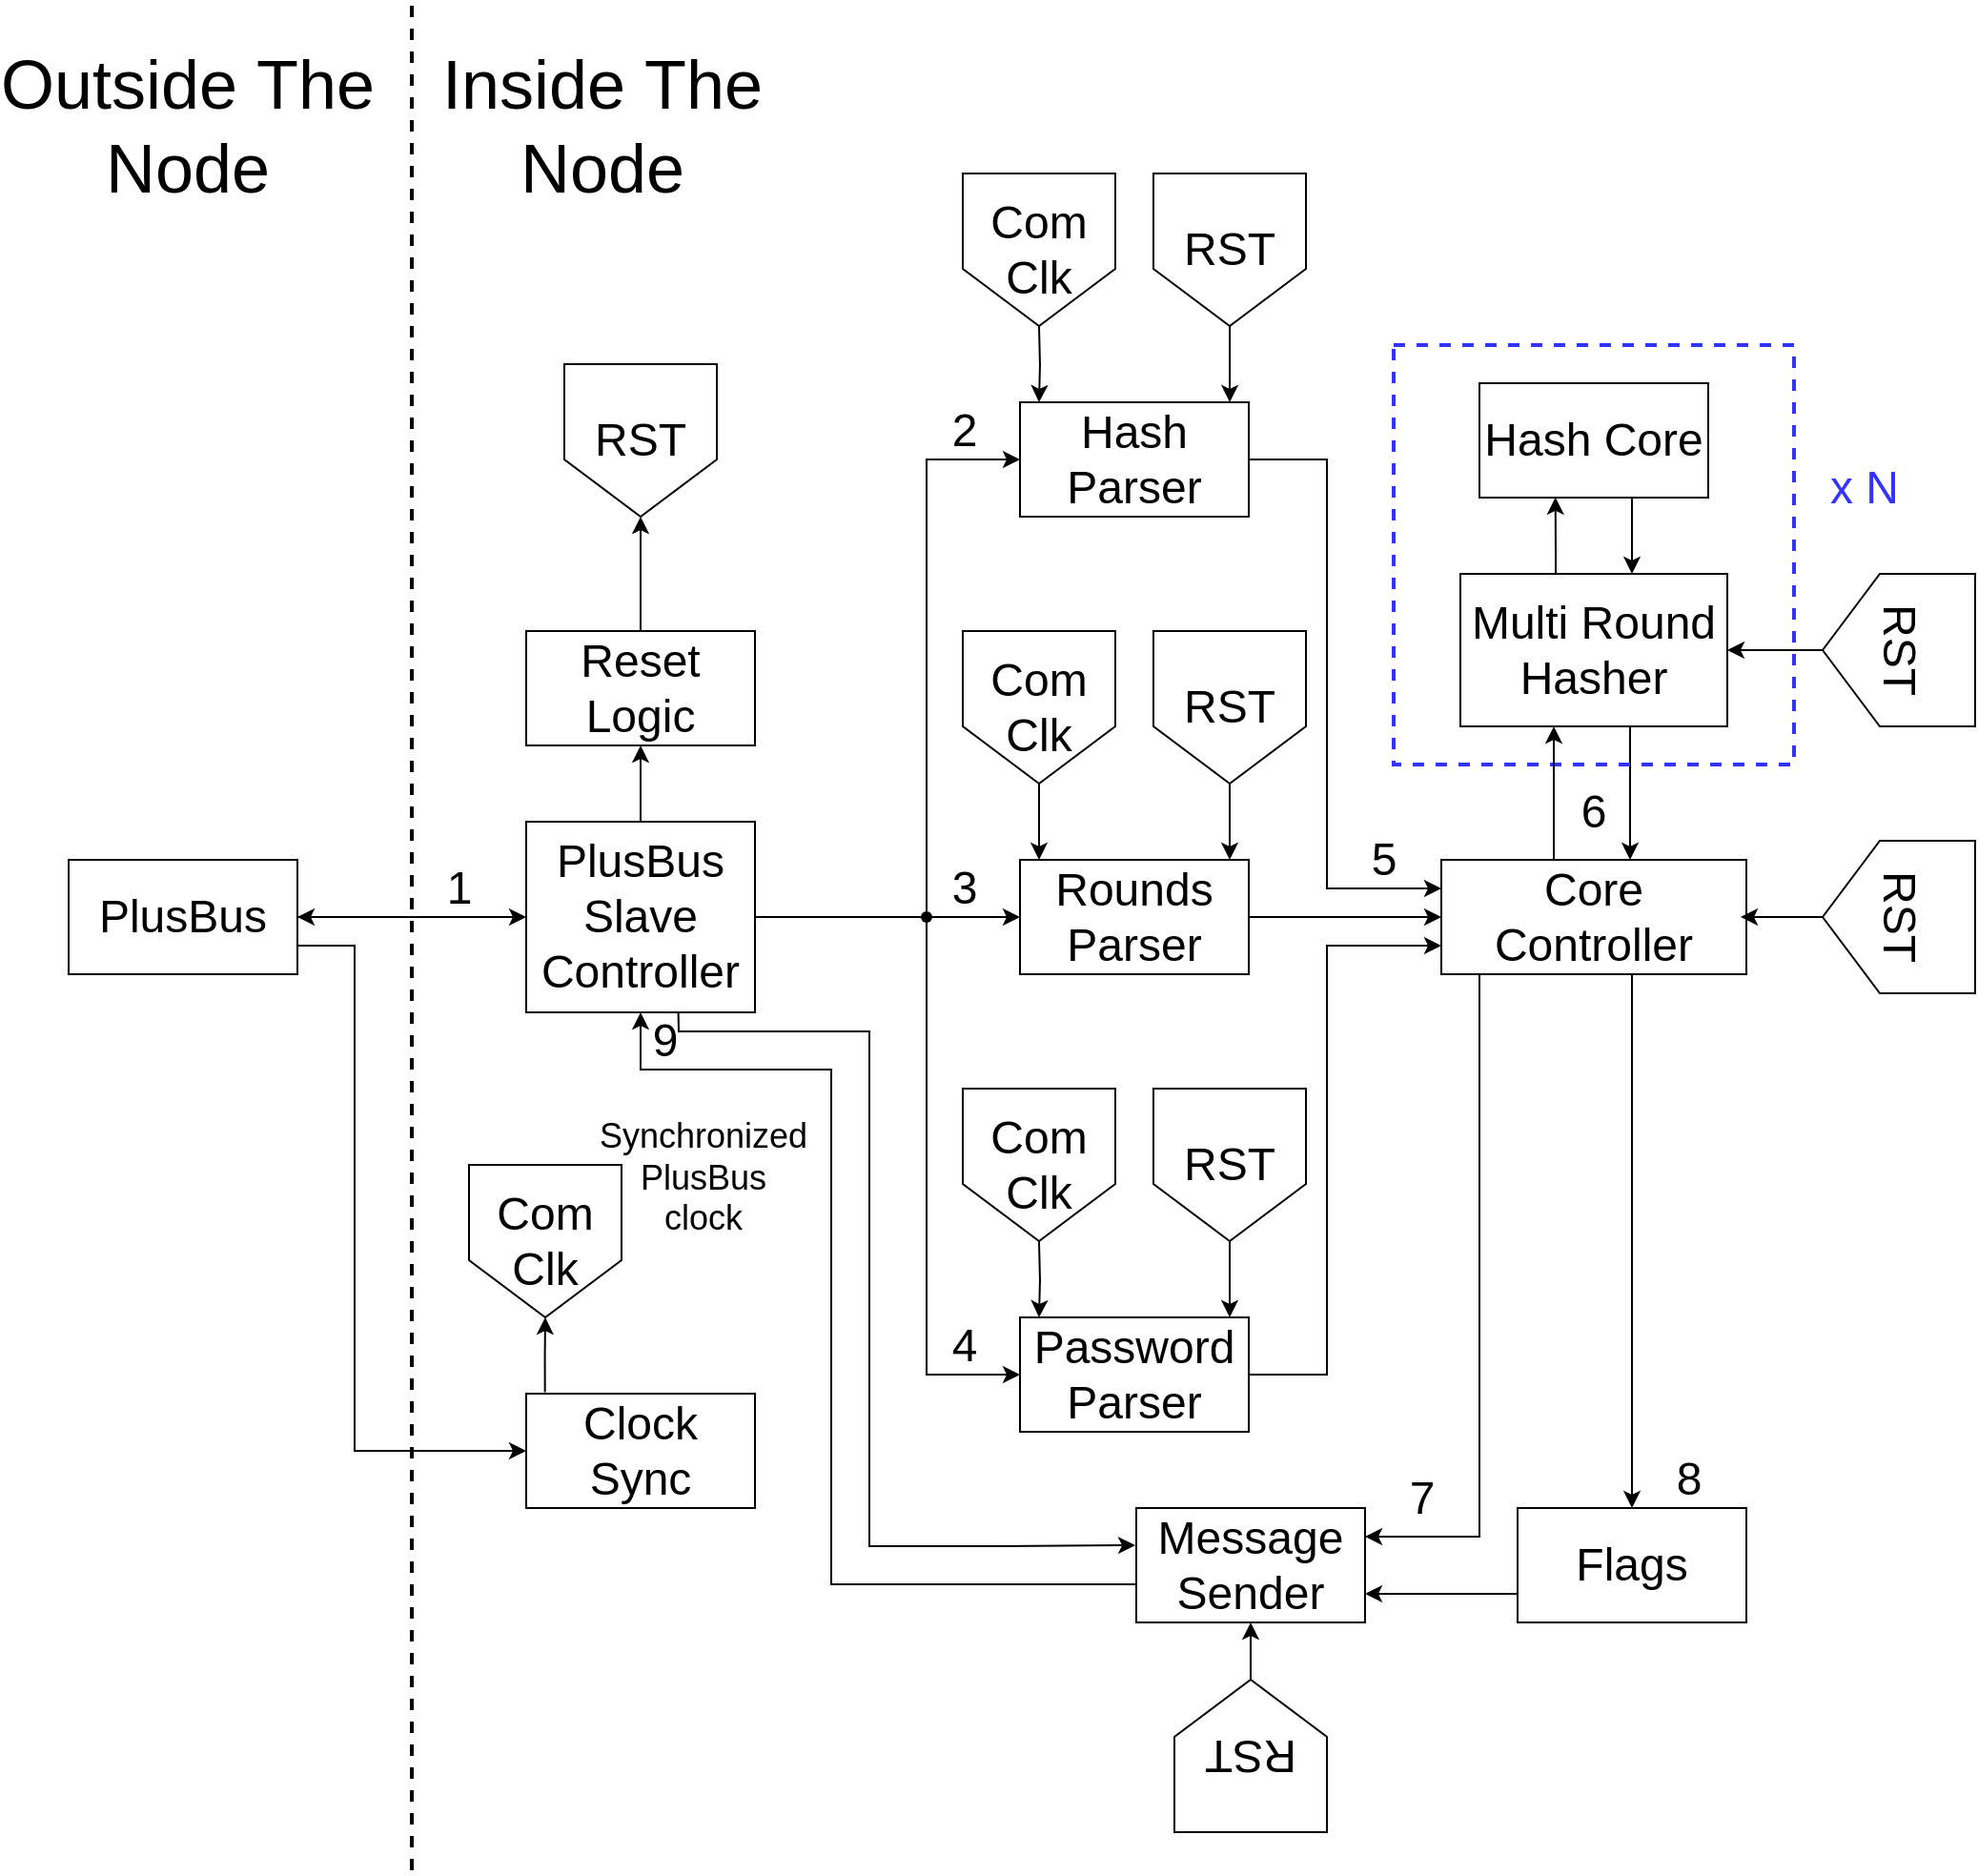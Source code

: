 <mxfile version="22.1.5" type="device">
  <diagram name="Page-1" id="vrybKDEwfAuADzqzBmhp">
    <mxGraphModel dx="1834" dy="636" grid="1" gridSize="10" guides="1" tooltips="1" connect="1" arrows="1" fold="1" page="1" pageScale="1" pageWidth="827" pageHeight="1169" math="0" shadow="0">
      <root>
        <mxCell id="0" />
        <mxCell id="1" parent="0" />
        <mxCell id="QNAeS-Rhhrl9B6fxqUbB-5" value="" style="edgeStyle=orthogonalEdgeStyle;rounded=0;orthogonalLoop=1;jettySize=auto;html=1;" parent="1" source="QNAeS-Rhhrl9B6fxqUbB-1" target="QNAeS-Rhhrl9B6fxqUbB-4" edge="1">
          <mxGeometry relative="1" as="geometry" />
        </mxCell>
        <mxCell id="QNAeS-Rhhrl9B6fxqUbB-6" style="edgeStyle=orthogonalEdgeStyle;rounded=0;orthogonalLoop=1;jettySize=auto;html=1;entryX=0;entryY=0.5;entryDx=0;entryDy=0;exitX=1;exitY=0.75;exitDx=0;exitDy=0;" parent="1" source="QNAeS-Rhhrl9B6fxqUbB-1" target="QNAeS-Rhhrl9B6fxqUbB-3" edge="1">
          <mxGeometry relative="1" as="geometry">
            <Array as="points">
              <mxPoint x="150" y="615" />
              <mxPoint x="150" y="880" />
            </Array>
          </mxGeometry>
        </mxCell>
        <mxCell id="QNAeS-Rhhrl9B6fxqUbB-1" value="&lt;font style=&quot;font-size: 24px;&quot;&gt;PlusBus&lt;/font&gt;" style="rounded=0;html=1;fontSize=16;whiteSpace=wrap;" parent="1" vertex="1">
          <mxGeometry y="570" width="120" height="60" as="geometry" />
        </mxCell>
        <mxCell id="QNAeS-Rhhrl9B6fxqUbB-2" value="" style="endArrow=none;html=1;rounded=0;strokeWidth=2;dashed=1;" parent="1" edge="1">
          <mxGeometry width="50" height="50" relative="1" as="geometry">
            <mxPoint x="180" y="1100" as="sourcePoint" />
            <mxPoint x="180" y="120" as="targetPoint" />
          </mxGeometry>
        </mxCell>
        <mxCell id="QNAeS-Rhhrl9B6fxqUbB-10" value="" style="edgeStyle=orthogonalEdgeStyle;rounded=0;orthogonalLoop=1;jettySize=auto;html=1;exitX=0.082;exitY=-0.012;exitDx=0;exitDy=0;exitPerimeter=0;" parent="1" source="QNAeS-Rhhrl9B6fxqUbB-3" target="QNAeS-Rhhrl9B6fxqUbB-9" edge="1">
          <mxGeometry relative="1" as="geometry">
            <mxPoint x="270" y="850" as="sourcePoint" />
          </mxGeometry>
        </mxCell>
        <mxCell id="QNAeS-Rhhrl9B6fxqUbB-3" value="&lt;font style=&quot;font-size: 24px;&quot;&gt;Clock Sync&lt;br&gt;&lt;/font&gt;" style="rounded=0;html=1;whiteSpace=wrap;" parent="1" vertex="1">
          <mxGeometry x="240" y="850" width="120" height="60" as="geometry" />
        </mxCell>
        <mxCell id="QNAeS-Rhhrl9B6fxqUbB-12" value="" style="edgeStyle=orthogonalEdgeStyle;rounded=0;orthogonalLoop=1;jettySize=auto;html=1;" parent="1" source="QNAeS-Rhhrl9B6fxqUbB-4" target="QNAeS-Rhhrl9B6fxqUbB-11" edge="1">
          <mxGeometry relative="1" as="geometry" />
        </mxCell>
        <mxCell id="QNAeS-Rhhrl9B6fxqUbB-18" style="edgeStyle=orthogonalEdgeStyle;rounded=0;orthogonalLoop=1;jettySize=auto;html=1;entryX=0;entryY=0.5;entryDx=0;entryDy=0;exitX=1;exitY=0.5;exitDx=0;exitDy=0;" parent="1" source="QNAeS-Rhhrl9B6fxqUbB-4" target="QNAeS-Rhhrl9B6fxqUbB-15" edge="1">
          <mxGeometry relative="1" as="geometry">
            <mxPoint x="379" y="600" as="sourcePoint" />
          </mxGeometry>
        </mxCell>
        <mxCell id="QNAeS-Rhhrl9B6fxqUbB-19" style="edgeStyle=orthogonalEdgeStyle;rounded=0;orthogonalLoop=1;jettySize=auto;html=1;entryX=0;entryY=0.5;entryDx=0;entryDy=0;exitX=1;exitY=0.5;exitDx=0;exitDy=0;" parent="1" source="QNAeS-Rhhrl9B6fxqUbB-4" target="QNAeS-Rhhrl9B6fxqUbB-16" edge="1">
          <mxGeometry relative="1" as="geometry">
            <mxPoint x="379" y="600" as="sourcePoint" />
            <Array as="points">
              <mxPoint x="450" y="600" />
              <mxPoint x="450" y="360" />
            </Array>
          </mxGeometry>
        </mxCell>
        <mxCell id="QNAeS-Rhhrl9B6fxqUbB-66" style="edgeStyle=orthogonalEdgeStyle;rounded=0;orthogonalLoop=1;jettySize=auto;html=1;entryX=0;entryY=0.5;entryDx=0;entryDy=0;" parent="1" source="QNAeS-Rhhrl9B6fxqUbB-4" target="QNAeS-Rhhrl9B6fxqUbB-17" edge="1">
          <mxGeometry relative="1" as="geometry">
            <Array as="points">
              <mxPoint x="450" y="600" />
              <mxPoint x="450" y="840" />
            </Array>
          </mxGeometry>
        </mxCell>
        <mxCell id="QNAeS-Rhhrl9B6fxqUbB-4" value="&lt;font style=&quot;font-size: 24px;&quot;&gt;PlusBus Slave Controller&lt;br&gt;&lt;/font&gt;" style="rounded=0;html=1;whiteSpace=wrap;" parent="1" vertex="1">
          <mxGeometry x="240" y="550" width="120" height="100" as="geometry" />
        </mxCell>
        <mxCell id="QNAeS-Rhhrl9B6fxqUbB-9" value="&lt;font style=&quot;font-size: 24px;&quot;&gt;Com Clk&lt;br&gt;&lt;/font&gt;" style="shape=offPageConnector;html=1;whiteSpace=wrap;" parent="1" vertex="1">
          <mxGeometry x="210" y="730" width="80" height="80" as="geometry" />
        </mxCell>
        <mxCell id="QNAeS-Rhhrl9B6fxqUbB-14" value="" style="edgeStyle=orthogonalEdgeStyle;rounded=0;orthogonalLoop=1;jettySize=auto;html=1;" parent="1" source="QNAeS-Rhhrl9B6fxqUbB-11" target="QNAeS-Rhhrl9B6fxqUbB-13" edge="1">
          <mxGeometry relative="1" as="geometry" />
        </mxCell>
        <mxCell id="QNAeS-Rhhrl9B6fxqUbB-11" value="&lt;font style=&quot;font-size: 24px;&quot;&gt;Reset Logic&lt;br&gt;&lt;/font&gt;" style="rounded=0;html=1;fontSize=16;whiteSpace=wrap;" parent="1" vertex="1">
          <mxGeometry x="240" y="450" width="120" height="60" as="geometry" />
        </mxCell>
        <mxCell id="QNAeS-Rhhrl9B6fxqUbB-13" value="&lt;font style=&quot;font-size: 24px;&quot;&gt;RST&lt;/font&gt;" style="shape=offPageConnector;html=1;whiteSpace=wrap;" parent="1" vertex="1">
          <mxGeometry x="260" y="310" width="80" height="80" as="geometry" />
        </mxCell>
        <mxCell id="QNAeS-Rhhrl9B6fxqUbB-36" style="edgeStyle=orthogonalEdgeStyle;rounded=0;orthogonalLoop=1;jettySize=auto;html=1;entryX=0;entryY=0.5;entryDx=0;entryDy=0;" parent="1" source="QNAeS-Rhhrl9B6fxqUbB-15" target="QNAeS-Rhhrl9B6fxqUbB-33" edge="1">
          <mxGeometry relative="1" as="geometry" />
        </mxCell>
        <mxCell id="QNAeS-Rhhrl9B6fxqUbB-15" value="&lt;font style=&quot;font-size: 24px;&quot;&gt;Rounds Parser&lt;br&gt;&lt;/font&gt;" style="rounded=0;html=1;fontSize=16;whiteSpace=wrap;" parent="1" vertex="1">
          <mxGeometry x="499" y="570" width="120" height="60" as="geometry" />
        </mxCell>
        <mxCell id="QNAeS-Rhhrl9B6fxqUbB-34" style="edgeStyle=orthogonalEdgeStyle;rounded=0;orthogonalLoop=1;jettySize=auto;html=1;entryX=0;entryY=0.25;entryDx=0;entryDy=0;" parent="1" source="QNAeS-Rhhrl9B6fxqUbB-16" target="QNAeS-Rhhrl9B6fxqUbB-33" edge="1">
          <mxGeometry relative="1" as="geometry">
            <Array as="points">
              <mxPoint x="660" y="360" />
              <mxPoint x="660" y="585" />
            </Array>
          </mxGeometry>
        </mxCell>
        <mxCell id="QNAeS-Rhhrl9B6fxqUbB-16" value="&lt;font style=&quot;font-size: 24px;&quot;&gt;Hash Parser&lt;br&gt;&lt;/font&gt;" style="rounded=0;html=1;fontSize=16;whiteSpace=wrap;" parent="1" vertex="1">
          <mxGeometry x="499" y="330" width="120" height="60" as="geometry" />
        </mxCell>
        <mxCell id="QNAeS-Rhhrl9B6fxqUbB-37" style="edgeStyle=orthogonalEdgeStyle;rounded=0;orthogonalLoop=1;jettySize=auto;html=1;entryX=0;entryY=0.75;entryDx=0;entryDy=0;" parent="1" source="QNAeS-Rhhrl9B6fxqUbB-17" target="QNAeS-Rhhrl9B6fxqUbB-33" edge="1">
          <mxGeometry relative="1" as="geometry">
            <Array as="points">
              <mxPoint x="660" y="840" />
              <mxPoint x="660" y="615" />
            </Array>
          </mxGeometry>
        </mxCell>
        <mxCell id="QNAeS-Rhhrl9B6fxqUbB-17" value="&lt;font style=&quot;font-size: 24px;&quot;&gt;Password Parser&lt;br&gt;&lt;/font&gt;" style="rounded=0;html=1;fontSize=16;whiteSpace=wrap;" parent="1" vertex="1">
          <mxGeometry x="499" y="810" width="120" height="60" as="geometry" />
        </mxCell>
        <mxCell id="QNAeS-Rhhrl9B6fxqUbB-22" value="" style="edgeStyle=orthogonalEdgeStyle;rounded=0;orthogonalLoop=1;jettySize=auto;html=1;" parent="1" edge="1">
          <mxGeometry relative="1" as="geometry">
            <mxPoint x="509" y="290" as="sourcePoint" />
            <mxPoint x="509" y="330" as="targetPoint" />
          </mxGeometry>
        </mxCell>
        <mxCell id="QNAeS-Rhhrl9B6fxqUbB-21" value="&lt;font style=&quot;font-size: 24px;&quot;&gt;Com Clk&lt;br&gt;&lt;/font&gt;" style="shape=offPageConnector;html=1;whiteSpace=wrap;" parent="1" vertex="1">
          <mxGeometry x="469" y="210" width="80" height="80" as="geometry" />
        </mxCell>
        <mxCell id="QNAeS-Rhhrl9B6fxqUbB-23" value="" style="edgeStyle=orthogonalEdgeStyle;rounded=0;orthogonalLoop=1;jettySize=auto;html=1;" parent="1" source="QNAeS-Rhhrl9B6fxqUbB-24" edge="1">
          <mxGeometry relative="1" as="geometry">
            <mxPoint x="509" y="570" as="targetPoint" />
          </mxGeometry>
        </mxCell>
        <mxCell id="QNAeS-Rhhrl9B6fxqUbB-24" value="&lt;font style=&quot;font-size: 24px;&quot;&gt;Com Clk&lt;br&gt;&lt;/font&gt;" style="shape=offPageConnector;html=1;whiteSpace=wrap;" parent="1" vertex="1">
          <mxGeometry x="469" y="450" width="80" height="80" as="geometry" />
        </mxCell>
        <mxCell id="QNAeS-Rhhrl9B6fxqUbB-25" value="" style="edgeStyle=orthogonalEdgeStyle;rounded=0;orthogonalLoop=1;jettySize=auto;html=1;" parent="1" edge="1">
          <mxGeometry relative="1" as="geometry">
            <mxPoint x="509" y="810" as="targetPoint" />
            <mxPoint x="509" y="770" as="sourcePoint" />
          </mxGeometry>
        </mxCell>
        <mxCell id="QNAeS-Rhhrl9B6fxqUbB-26" value="&lt;font style=&quot;font-size: 24px;&quot;&gt;Com Clk&lt;br&gt;&lt;/font&gt;" style="shape=offPageConnector;html=1;whiteSpace=wrap;" parent="1" vertex="1">
          <mxGeometry x="469" y="690" width="80" height="80" as="geometry" />
        </mxCell>
        <mxCell id="QNAeS-Rhhrl9B6fxqUbB-28" value="" style="edgeStyle=orthogonalEdgeStyle;rounded=0;orthogonalLoop=1;jettySize=auto;html=1;entryX=0.917;entryY=0;entryDx=0;entryDy=0;entryPerimeter=0;" parent="1" source="QNAeS-Rhhrl9B6fxqUbB-27" target="QNAeS-Rhhrl9B6fxqUbB-16" edge="1">
          <mxGeometry relative="1" as="geometry" />
        </mxCell>
        <mxCell id="QNAeS-Rhhrl9B6fxqUbB-27" value="&lt;font style=&quot;font-size: 24px;&quot;&gt;RST&lt;/font&gt;" style="shape=offPageConnector;html=1;whiteSpace=wrap;" parent="1" vertex="1">
          <mxGeometry x="569" y="210" width="80" height="80" as="geometry" />
        </mxCell>
        <mxCell id="QNAeS-Rhhrl9B6fxqUbB-29" value="" style="edgeStyle=orthogonalEdgeStyle;rounded=0;orthogonalLoop=1;jettySize=auto;html=1;entryX=0.917;entryY=0;entryDx=0;entryDy=0;entryPerimeter=0;" parent="1" source="QNAeS-Rhhrl9B6fxqUbB-30" edge="1">
          <mxGeometry relative="1" as="geometry">
            <mxPoint x="609" y="570" as="targetPoint" />
          </mxGeometry>
        </mxCell>
        <mxCell id="QNAeS-Rhhrl9B6fxqUbB-30" value="&lt;font style=&quot;font-size: 24px;&quot;&gt;RST&lt;/font&gt;" style="shape=offPageConnector;html=1;whiteSpace=wrap;" parent="1" vertex="1">
          <mxGeometry x="569" y="450" width="80" height="80" as="geometry" />
        </mxCell>
        <mxCell id="QNAeS-Rhhrl9B6fxqUbB-31" value="" style="edgeStyle=orthogonalEdgeStyle;rounded=0;orthogonalLoop=1;jettySize=auto;html=1;entryX=0.917;entryY=0;entryDx=0;entryDy=0;entryPerimeter=0;" parent="1" source="QNAeS-Rhhrl9B6fxqUbB-32" edge="1">
          <mxGeometry relative="1" as="geometry">
            <mxPoint x="609" y="810" as="targetPoint" />
          </mxGeometry>
        </mxCell>
        <mxCell id="QNAeS-Rhhrl9B6fxqUbB-32" value="&lt;font style=&quot;font-size: 24px;&quot;&gt;RST&lt;/font&gt;" style="shape=offPageConnector;html=1;whiteSpace=wrap;" parent="1" vertex="1">
          <mxGeometry x="569" y="690" width="80" height="80" as="geometry" />
        </mxCell>
        <mxCell id="QNAeS-Rhhrl9B6fxqUbB-40" style="edgeStyle=orthogonalEdgeStyle;rounded=0;orthogonalLoop=1;jettySize=auto;html=1;entryX=0.5;entryY=0;entryDx=0;entryDy=0;" parent="1" source="QNAeS-Rhhrl9B6fxqUbB-33" target="QNAeS-Rhhrl9B6fxqUbB-39" edge="1">
          <mxGeometry relative="1" as="geometry">
            <Array as="points">
              <mxPoint x="820" y="710" />
              <mxPoint x="820" y="710" />
            </Array>
          </mxGeometry>
        </mxCell>
        <mxCell id="QNAeS-Rhhrl9B6fxqUbB-41" style="edgeStyle=orthogonalEdgeStyle;rounded=0;orthogonalLoop=1;jettySize=auto;html=1;entryX=1;entryY=0.25;entryDx=0;entryDy=0;exitX=0.25;exitY=1;exitDx=0;exitDy=0;" parent="1" source="QNAeS-Rhhrl9B6fxqUbB-33" target="QNAeS-Rhhrl9B6fxqUbB-38" edge="1">
          <mxGeometry relative="1" as="geometry">
            <Array as="points">
              <mxPoint x="740" y="630" />
              <mxPoint x="740" y="925" />
            </Array>
          </mxGeometry>
        </mxCell>
        <mxCell id="QNAeS-Rhhrl9B6fxqUbB-33" value="&lt;font style=&quot;font-size: 24px;&quot;&gt;Core Controller&lt;br&gt;&lt;/font&gt;" style="rounded=0;html=1;fontSize=16;whiteSpace=wrap;" parent="1" vertex="1">
          <mxGeometry x="720" y="570" width="160" height="60" as="geometry" />
        </mxCell>
        <mxCell id="QNAeS-Rhhrl9B6fxqUbB-54" style="edgeStyle=orthogonalEdgeStyle;rounded=0;orthogonalLoop=1;jettySize=auto;html=1;entryX=0.5;entryY=1;entryDx=0;entryDy=0;" parent="1" source="QNAeS-Rhhrl9B6fxqUbB-38" target="QNAeS-Rhhrl9B6fxqUbB-4" edge="1">
          <mxGeometry relative="1" as="geometry">
            <Array as="points">
              <mxPoint x="400" y="950" />
              <mxPoint x="400" y="680" />
              <mxPoint x="300" y="680" />
            </Array>
          </mxGeometry>
        </mxCell>
        <mxCell id="QNAeS-Rhhrl9B6fxqUbB-38" value="&lt;font style=&quot;font-size: 24px;&quot;&gt;Message Sender&lt;font&gt;&lt;br&gt;&lt;/font&gt;&lt;/font&gt;" style="rounded=0;html=1;fontSize=16;whiteSpace=wrap;" parent="1" vertex="1">
          <mxGeometry x="560" y="910" width="120" height="60" as="geometry" />
        </mxCell>
        <mxCell id="QNAeS-Rhhrl9B6fxqUbB-42" style="edgeStyle=orthogonalEdgeStyle;rounded=0;orthogonalLoop=1;jettySize=auto;html=1;entryX=1;entryY=0.75;entryDx=0;entryDy=0;exitX=0;exitY=0.75;exitDx=0;exitDy=0;" parent="1" source="QNAeS-Rhhrl9B6fxqUbB-39" target="QNAeS-Rhhrl9B6fxqUbB-38" edge="1">
          <mxGeometry relative="1" as="geometry" />
        </mxCell>
        <mxCell id="QNAeS-Rhhrl9B6fxqUbB-39" value="&lt;font style=&quot;font-size: 24px;&quot;&gt;Flags&lt;/font&gt;" style="rounded=0;html=1;fontSize=16;whiteSpace=wrap;" parent="1" vertex="1">
          <mxGeometry x="760" y="910" width="120" height="60" as="geometry" />
        </mxCell>
        <mxCell id="QNAeS-Rhhrl9B6fxqUbB-53" style="edgeStyle=orthogonalEdgeStyle;rounded=0;orthogonalLoop=1;jettySize=auto;html=1;entryX=0.5;entryY=0;entryDx=0;entryDy=0;exitX=0.5;exitY=1;exitDx=0;exitDy=0;" parent="1" edge="1">
          <mxGeometry relative="1" as="geometry">
            <mxPoint x="819" y="500" as="sourcePoint" />
            <mxPoint x="819" y="570" as="targetPoint" />
          </mxGeometry>
        </mxCell>
        <mxCell id="QNAeS-Rhhrl9B6fxqUbB-44" value="" style="rounded=0;html=1;fontSize=16;gradientColor=none;fillColor=none;dashed=1;strokeWidth=2;strokeColor=#3333FF;whiteSpace=wrap;" parent="1" vertex="1">
          <mxGeometry x="695" y="300" width="210" height="220" as="geometry" />
        </mxCell>
        <mxCell id="QNAeS-Rhhrl9B6fxqUbB-49" style="edgeStyle=orthogonalEdgeStyle;rounded=0;orthogonalLoop=1;jettySize=auto;html=1;entryX=0.332;entryY=0.998;entryDx=0;entryDy=0;entryPerimeter=0;" parent="1" source="QNAeS-Rhhrl9B6fxqUbB-43" target="QNAeS-Rhhrl9B6fxqUbB-45" edge="1">
          <mxGeometry relative="1" as="geometry">
            <Array as="points">
              <mxPoint x="780" y="410" />
              <mxPoint x="780" y="410" />
            </Array>
          </mxGeometry>
        </mxCell>
        <mxCell id="QNAeS-Rhhrl9B6fxqUbB-43" value="&lt;font style=&quot;font-size: 24px;&quot;&gt;Multi Round Hasher&lt;br&gt;&lt;/font&gt;" style="rounded=0;html=1;fontSize=16;whiteSpace=wrap;" parent="1" vertex="1">
          <mxGeometry x="730" y="420" width="140" height="80" as="geometry" />
        </mxCell>
        <mxCell id="QNAeS-Rhhrl9B6fxqUbB-47" value="" style="edgeStyle=orthogonalEdgeStyle;rounded=0;orthogonalLoop=1;jettySize=auto;html=1;" parent="1" source="QNAeS-Rhhrl9B6fxqUbB-45" target="QNAeS-Rhhrl9B6fxqUbB-43" edge="1">
          <mxGeometry relative="1" as="geometry">
            <Array as="points">
              <mxPoint x="820" y="400" />
              <mxPoint x="820" y="400" />
            </Array>
          </mxGeometry>
        </mxCell>
        <mxCell id="QNAeS-Rhhrl9B6fxqUbB-45" value="&lt;font style=&quot;font-size: 24px;&quot;&gt;Hash Core&lt;br&gt;&lt;/font&gt;" style="rounded=0;html=1;fontSize=16;whiteSpace=wrap;" parent="1" vertex="1">
          <mxGeometry x="740" y="320" width="120" height="60" as="geometry" />
        </mxCell>
        <mxCell id="QNAeS-Rhhrl9B6fxqUbB-50" value="&lt;font color=&quot;#3333ff&quot; style=&quot;font-size: 24px;&quot;&gt;x N&lt;br&gt;&lt;/font&gt;" style="text;html=1;strokeColor=none;fillColor=none;align=center;verticalAlign=middle;rounded=0;whiteSpace=wrap;" parent="1" vertex="1">
          <mxGeometry x="912" y="360" width="60" height="30" as="geometry" />
        </mxCell>
        <mxCell id="QNAeS-Rhhrl9B6fxqUbB-52" style="edgeStyle=orthogonalEdgeStyle;rounded=0;orthogonalLoop=1;jettySize=auto;html=1;entryX=0.25;entryY=1;entryDx=0;entryDy=0;" parent="1" edge="1">
          <mxGeometry relative="1" as="geometry">
            <mxPoint x="779" y="570" as="sourcePoint" />
            <mxPoint x="779" y="500" as="targetPoint" />
            <Array as="points">
              <mxPoint x="779" y="530" />
              <mxPoint x="779" y="530" />
            </Array>
          </mxGeometry>
        </mxCell>
        <mxCell id="QNAeS-Rhhrl9B6fxqUbB-56" value="&lt;div&gt;&lt;font style=&quot;font-size: 36px;&quot;&gt;Inside&amp;nbsp;&lt;/font&gt;&lt;span style=&quot;font-size: 36px; background-color: initial;&quot;&gt;The Node&lt;/span&gt;&lt;/div&gt;" style="text;html=1;strokeColor=none;fillColor=none;align=center;verticalAlign=middle;rounded=0;whiteSpace=wrap;" parent="1" vertex="1">
          <mxGeometry x="175" y="170" width="210" height="30" as="geometry" />
        </mxCell>
        <mxCell id="QNAeS-Rhhrl9B6fxqUbB-58" value="&lt;font style=&quot;font-size: 36px;&quot;&gt;Outside&amp;nbsp;&lt;font&gt;The Node&lt;/font&gt;&lt;/font&gt;" style="text;html=1;strokeColor=none;fillColor=none;align=center;verticalAlign=middle;rounded=0;whiteSpace=wrap;" parent="1" vertex="1">
          <mxGeometry x="-20" y="145" width="165" height="80" as="geometry" />
        </mxCell>
        <mxCell id="QNAeS-Rhhrl9B6fxqUbB-61" value="&lt;font style=&quot;font-size: 24px;&quot;&gt;2&lt;/font&gt;" style="text;html=1;strokeColor=none;fillColor=none;align=center;verticalAlign=middle;rounded=0;whiteSpace=wrap;" parent="1" vertex="1">
          <mxGeometry x="440" y="330" width="60" height="30" as="geometry" />
        </mxCell>
        <mxCell id="QNAeS-Rhhrl9B6fxqUbB-62" value="&lt;font style=&quot;font-size: 24px;&quot;&gt;1&lt;/font&gt;" style="text;html=1;strokeColor=none;fillColor=none;align=center;verticalAlign=middle;rounded=0;whiteSpace=wrap;" parent="1" vertex="1">
          <mxGeometry x="175" y="570" width="60" height="30" as="geometry" />
        </mxCell>
        <mxCell id="QNAeS-Rhhrl9B6fxqUbB-63" value="&lt;font style=&quot;font-size: 24px;&quot;&gt;3&lt;/font&gt;" style="text;html=1;strokeColor=none;fillColor=none;align=center;verticalAlign=middle;rounded=0;whiteSpace=wrap;" parent="1" vertex="1">
          <mxGeometry x="440" y="570" width="60" height="30" as="geometry" />
        </mxCell>
        <mxCell id="QNAeS-Rhhrl9B6fxqUbB-67" value="&lt;font style=&quot;font-size: 24px;&quot;&gt;4&lt;/font&gt;" style="text;html=1;strokeColor=none;fillColor=none;align=center;verticalAlign=middle;rounded=0;whiteSpace=wrap;" parent="1" vertex="1">
          <mxGeometry x="440" y="810" width="60" height="30" as="geometry" />
        </mxCell>
        <mxCell id="QNAeS-Rhhrl9B6fxqUbB-68" value="&lt;font style=&quot;font-size: 24px;&quot;&gt;5&lt;/font&gt;" style="text;html=1;strokeColor=none;fillColor=none;align=center;verticalAlign=middle;rounded=0;whiteSpace=wrap;" parent="1" vertex="1">
          <mxGeometry x="660" y="555" width="60" height="30" as="geometry" />
        </mxCell>
        <mxCell id="QNAeS-Rhhrl9B6fxqUbB-69" value="" style="endArrow=classic;html=1;rounded=0;exitX=0.75;exitY=1;exitDx=0;exitDy=0;entryX=1;entryY=0.5;entryDx=0;entryDy=0;" parent="1" target="QNAeS-Rhhrl9B6fxqUbB-1" edge="1">
          <mxGeometry width="50" height="50" relative="1" as="geometry">
            <mxPoint x="235" y="600" as="sourcePoint" />
            <mxPoint x="300" y="600" as="targetPoint" />
          </mxGeometry>
        </mxCell>
        <mxCell id="QNAeS-Rhhrl9B6fxqUbB-71" value="&lt;font style=&quot;font-size: 24px;&quot;&gt;6&lt;/font&gt;" style="text;html=1;strokeColor=none;fillColor=none;align=center;verticalAlign=middle;rounded=0;whiteSpace=wrap;" parent="1" vertex="1">
          <mxGeometry x="770" y="530" width="60" height="30" as="geometry" />
        </mxCell>
        <mxCell id="QNAeS-Rhhrl9B6fxqUbB-72" value="&lt;font style=&quot;font-size: 24px;&quot;&gt;7&lt;/font&gt;" style="text;html=1;strokeColor=none;fillColor=none;align=center;verticalAlign=middle;rounded=0;whiteSpace=wrap;" parent="1" vertex="1">
          <mxGeometry x="680" y="890" width="60" height="30" as="geometry" />
        </mxCell>
        <mxCell id="QNAeS-Rhhrl9B6fxqUbB-73" value="&lt;font style=&quot;font-size: 18px;&quot;&gt;Synchronized PlusBus clock&lt;br&gt;&lt;/font&gt;" style="text;html=1;strokeColor=none;fillColor=none;align=center;verticalAlign=middle;rounded=0;whiteSpace=wrap;" parent="1" vertex="1">
          <mxGeometry x="283" y="692" width="100" height="90" as="geometry" />
        </mxCell>
        <mxCell id="QNAeS-Rhhrl9B6fxqUbB-75" value="&lt;font style=&quot;font-size: 24px;&quot;&gt;8&lt;/font&gt;" style="text;html=1;strokeColor=none;fillColor=none;align=center;verticalAlign=middle;rounded=0;whiteSpace=wrap;" parent="1" vertex="1">
          <mxGeometry x="820" y="880" width="60" height="30" as="geometry" />
        </mxCell>
        <mxCell id="QNAeS-Rhhrl9B6fxqUbB-76" value="" style="shape=waypoint;sketch=0;fillStyle=solid;size=6;pointerEvents=1;points=[];fillColor=none;resizable=0;rotatable=0;perimeter=centerPerimeter;snapToPoint=1;" parent="1" vertex="1">
          <mxGeometry x="440" y="590" width="20" height="20" as="geometry" />
        </mxCell>
        <mxCell id="QNAeS-Rhhrl9B6fxqUbB-77" value="&lt;font style=&quot;font-size: 24px;&quot;&gt;9&lt;/font&gt;" style="text;html=1;strokeColor=none;fillColor=none;align=center;verticalAlign=middle;rounded=0;whiteSpace=wrap;" parent="1" vertex="1">
          <mxGeometry x="283" y="650" width="60" height="30" as="geometry" />
        </mxCell>
        <mxCell id="QNAeS-Rhhrl9B6fxqUbB-79" value="" style="endArrow=classic;html=1;rounded=0;exitX=0.665;exitY=1.001;exitDx=0;exitDy=0;entryX=-0.004;entryY=0.325;entryDx=0;entryDy=0;entryPerimeter=0;exitPerimeter=0;" parent="1" source="QNAeS-Rhhrl9B6fxqUbB-4" target="QNAeS-Rhhrl9B6fxqUbB-38" edge="1">
          <mxGeometry width="50" height="50" relative="1" as="geometry">
            <mxPoint x="480" y="760" as="sourcePoint" />
            <mxPoint x="530" y="710" as="targetPoint" />
            <Array as="points">
              <mxPoint x="320" y="660" />
              <mxPoint x="420" y="660" />
              <mxPoint x="420" y="930" />
              <mxPoint x="490" y="930" />
            </Array>
          </mxGeometry>
        </mxCell>
        <mxCell id="QNAeS-Rhhrl9B6fxqUbB-80" value="" style="edgeStyle=orthogonalEdgeStyle;rounded=0;orthogonalLoop=1;jettySize=auto;html=1;entryX=1;entryY=0.5;entryDx=0;entryDy=0;exitX=0.5;exitY=1;exitDx=0;exitDy=0;" parent="1" source="QNAeS-Rhhrl9B6fxqUbB-81" target="QNAeS-Rhhrl9B6fxqUbB-43" edge="1">
          <mxGeometry relative="1" as="geometry">
            <mxPoint x="952" y="590" as="targetPoint" />
          </mxGeometry>
        </mxCell>
        <mxCell id="QNAeS-Rhhrl9B6fxqUbB-81" value="&lt;font style=&quot;font-size: 24px;&quot;&gt;RST&lt;/font&gt;" style="shape=offPageConnector;html=1;rotation=90;whiteSpace=wrap;" parent="1" vertex="1">
          <mxGeometry x="920" y="420" width="80" height="80" as="geometry" />
        </mxCell>
        <mxCell id="QNAeS-Rhhrl9B6fxqUbB-82" value="" style="edgeStyle=orthogonalEdgeStyle;rounded=0;orthogonalLoop=1;jettySize=auto;html=1;entryX=1;entryY=0.5;entryDx=0;entryDy=0;exitX=0.5;exitY=1;exitDx=0;exitDy=0;" parent="1" source="QNAeS-Rhhrl9B6fxqUbB-83" edge="1">
          <mxGeometry relative="1" as="geometry">
            <mxPoint x="877" y="600" as="targetPoint" />
          </mxGeometry>
        </mxCell>
        <mxCell id="QNAeS-Rhhrl9B6fxqUbB-83" value="&lt;font style=&quot;font-size: 24px;&quot;&gt;RST&lt;/font&gt;" style="shape=offPageConnector;html=1;rotation=90;whiteSpace=wrap;" parent="1" vertex="1">
          <mxGeometry x="920" y="560" width="80" height="80" as="geometry" />
        </mxCell>
        <mxCell id="QNAeS-Rhhrl9B6fxqUbB-85" value="" style="edgeStyle=orthogonalEdgeStyle;rounded=0;orthogonalLoop=1;jettySize=auto;html=1;" parent="1" source="QNAeS-Rhhrl9B6fxqUbB-84" target="QNAeS-Rhhrl9B6fxqUbB-38" edge="1">
          <mxGeometry relative="1" as="geometry" />
        </mxCell>
        <mxCell id="QNAeS-Rhhrl9B6fxqUbB-84" value="&lt;font style=&quot;font-size: 24px;&quot;&gt;RST&lt;/font&gt;" style="shape=offPageConnector;html=1;rotation=-180;whiteSpace=wrap;" parent="1" vertex="1">
          <mxGeometry x="580" y="1000" width="80" height="80" as="geometry" />
        </mxCell>
      </root>
    </mxGraphModel>
  </diagram>
</mxfile>

